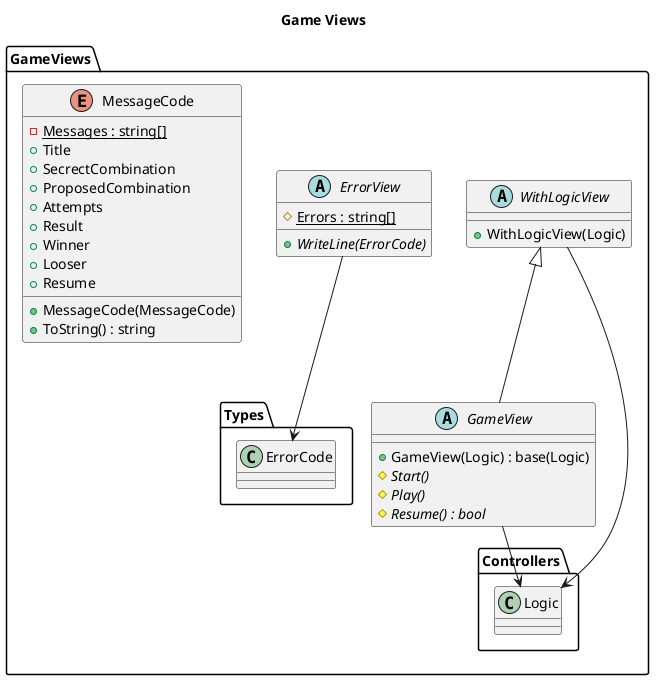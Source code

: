 @startuml GameViews
title Game Views
namespace GameViews{
    abstract WithLogicView{
        +WithLogicView(Logic)
    }
    WithLogicView --> Controllers.Logic
    WithLogicView <|-- GameView

    abstract GameView{
        +GameView(Logic) : base(Logic)
        #{abstract}Start()
        #{abstract}Play()
        #{abstract}Resume() : bool
    }
    GameView --> Controllers.Logic

    abstract ErrorView{
        #{static}Errors : string[]
        +{abstract}WriteLine(ErrorCode)
    }
    ErrorView --> Types.ErrorCode

    enum MessageCode{
        -{static}Messages : string[]
        +Title
        +SecrectCombination
        +ProposedCombination
        +Attempts
        +Result
        +Winner
        +Looser
        +Resume
        +MessageCode(MessageCode)
        +ToString() : string
    }
}

@enduml